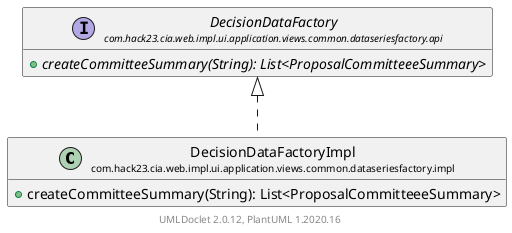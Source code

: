 @startuml
    set namespaceSeparator none
    hide empty fields
    hide empty methods

    class "<size:14>DecisionDataFactoryImpl\n<size:10>com.hack23.cia.web.impl.ui.application.views.common.dataseriesfactory.impl" as com.hack23.cia.web.impl.ui.application.views.common.dataseriesfactory.impl.DecisionDataFactoryImpl [[DecisionDataFactoryImpl.html]] {
        +createCommitteeSummary(String): List<ProposalCommitteeeSummary>
    }

    interface "<size:14>DecisionDataFactory\n<size:10>com.hack23.cia.web.impl.ui.application.views.common.dataseriesfactory.api" as com.hack23.cia.web.impl.ui.application.views.common.dataseriesfactory.api.DecisionDataFactory [[../api/DecisionDataFactory.html]] {
        {abstract} +createCommitteeSummary(String): List<ProposalCommitteeeSummary>
    }

    com.hack23.cia.web.impl.ui.application.views.common.dataseriesfactory.api.DecisionDataFactory <|.. com.hack23.cia.web.impl.ui.application.views.common.dataseriesfactory.impl.DecisionDataFactoryImpl

    center footer UMLDoclet 2.0.12, PlantUML 1.2020.16
@enduml
